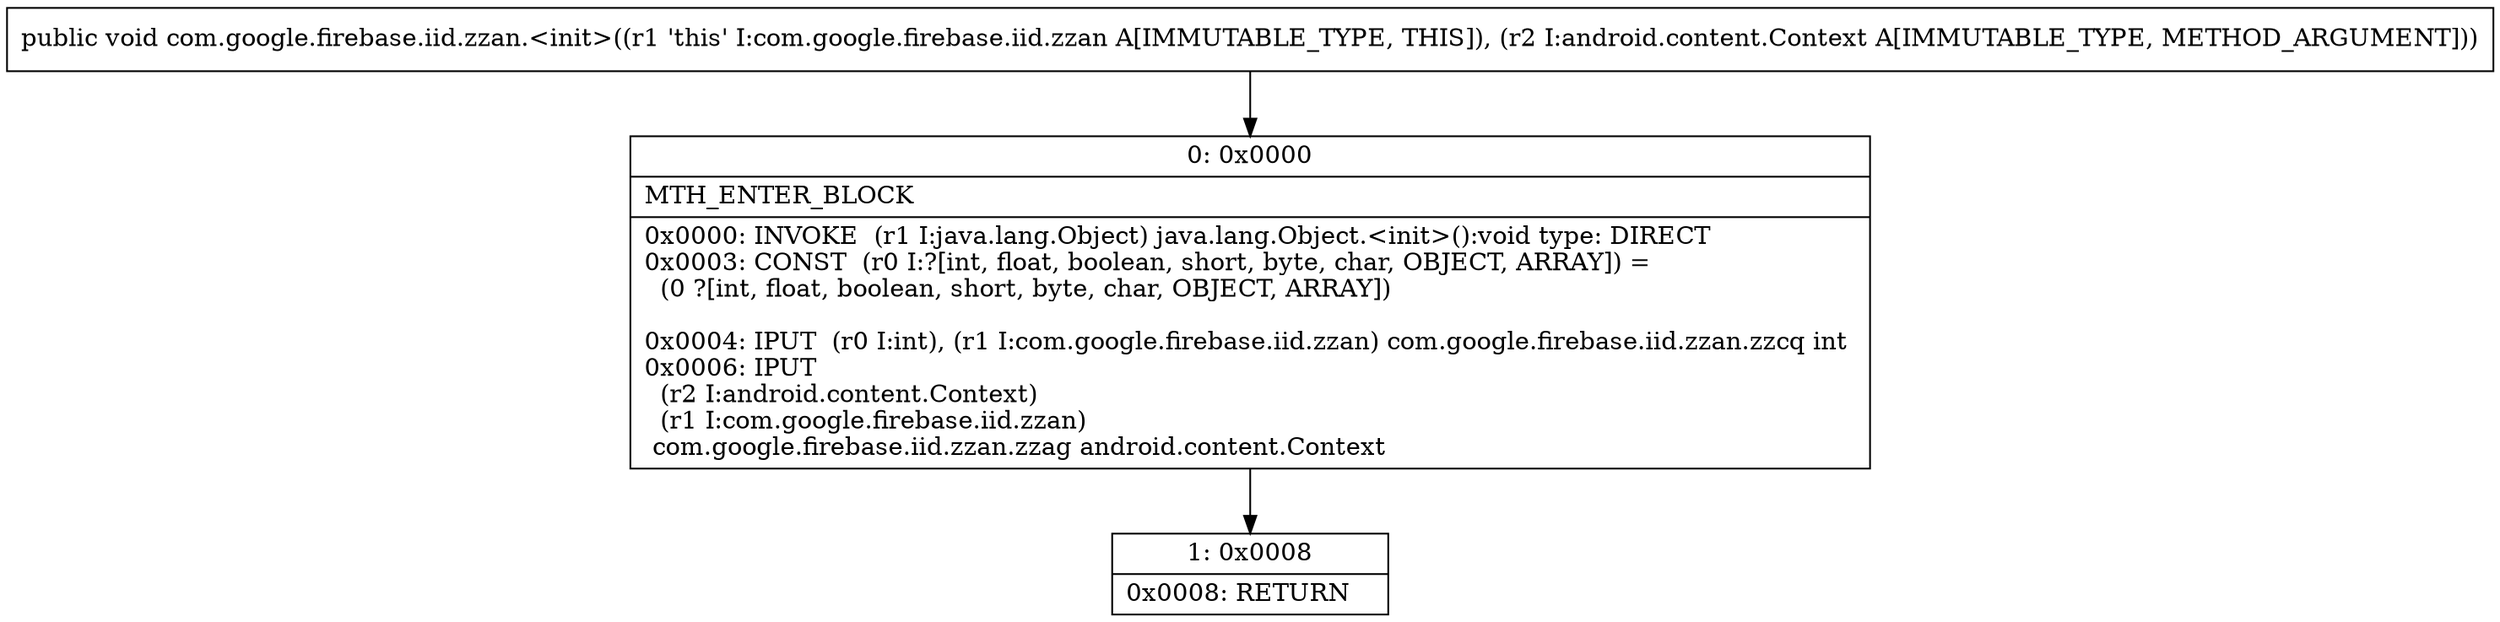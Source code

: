 digraph "CFG forcom.google.firebase.iid.zzan.\<init\>(Landroid\/content\/Context;)V" {
Node_0 [shape=record,label="{0\:\ 0x0000|MTH_ENTER_BLOCK\l|0x0000: INVOKE  (r1 I:java.lang.Object) java.lang.Object.\<init\>():void type: DIRECT \l0x0003: CONST  (r0 I:?[int, float, boolean, short, byte, char, OBJECT, ARRAY]) = \l  (0 ?[int, float, boolean, short, byte, char, OBJECT, ARRAY])\l \l0x0004: IPUT  (r0 I:int), (r1 I:com.google.firebase.iid.zzan) com.google.firebase.iid.zzan.zzcq int \l0x0006: IPUT  \l  (r2 I:android.content.Context)\l  (r1 I:com.google.firebase.iid.zzan)\l com.google.firebase.iid.zzan.zzag android.content.Context \l}"];
Node_1 [shape=record,label="{1\:\ 0x0008|0x0008: RETURN   \l}"];
MethodNode[shape=record,label="{public void com.google.firebase.iid.zzan.\<init\>((r1 'this' I:com.google.firebase.iid.zzan A[IMMUTABLE_TYPE, THIS]), (r2 I:android.content.Context A[IMMUTABLE_TYPE, METHOD_ARGUMENT])) }"];
MethodNode -> Node_0;
Node_0 -> Node_1;
}

